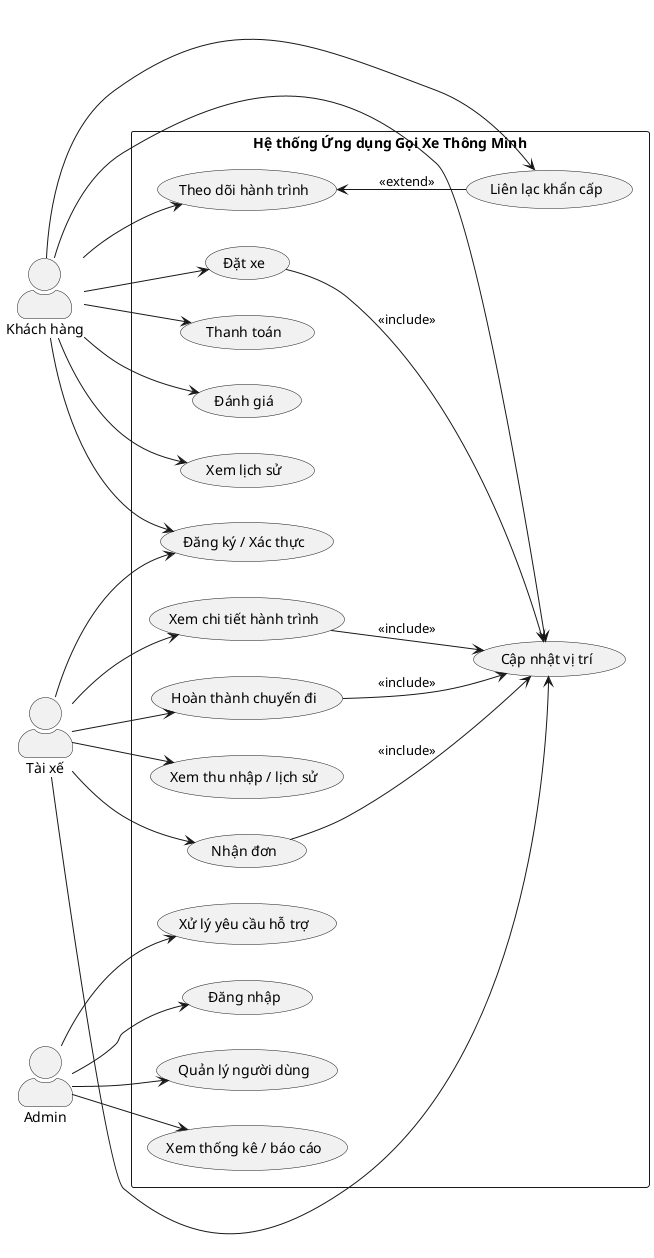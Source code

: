 @startuml usecase
left to right direction
skinparam packageStyle rectangle
skinparam actorStyle awesome

' Định nghĩa hệ thống
rectangle "Hệ thống Ứng dụng Gọi Xe Thông Minh" {

  ' Use Cases của Khách hàng
  usecase "Đăng ký / Xác thực" as UC_Auth
  usecase "Cập nhật vị trí" as UC_UpdateLocation
  usecase "Đặt xe" as UC_KH_BookRide
  usecase "Theo dõi hành trình" as UC_KH_TrackTrip
  usecase "Thanh toán" as UC_KH_Payment
  usecase "Đánh giá" as UC_KH_Rating
  usecase "Xem lịch sử" as UC_KH_History
  usecase "Liên lạc khẩn cấp" as UC_KH_Emergency


  ' Use Cases của Tài xế
  usecase "Đăng ký / Xác thực" as UC_Auth
  usecase "Nhận đơn" as UC_TX_AcceptRide
  usecase "Xem chi tiết hành trình" as UC_TX_TripDetails
  usecase "Hoàn thành chuyến đi" as UC_TX_CompleteRide
  usecase "Xem thu nhập / lịch sử" as UC_TX_Earnings

  ' Use Cases của Admin
  usecase "Đăng nhập" as UC_AD_Login
  usecase "Quản lý người dùng" as UC_AD_UserMgmt
  usecase "Xem thống kê / báo cáo" as UC_AD_Reports
  usecase "Xử lý yêu cầu hỗ trợ" as UC_AD_Support
}

' Actors
actor "Khách hàng" as Customer
actor "Tài xế" as Driver
actor "Admin" as Admin

' Liên kết Actors với Use Cases
Customer --> UC_Auth
Customer --> UC_UpdateLocation
Customer --> UC_KH_BookRide
Customer --> UC_KH_TrackTrip
Customer --> UC_KH_Payment
Customer --> UC_KH_Rating
Customer --> UC_KH_History
Customer --> UC_KH_Emergency

Driver --> UC_Auth
Driver --> UC_TX_AcceptRide
Driver --> UC_UpdateLocation
Driver --> UC_TX_TripDetails
Driver --> UC_TX_CompleteRide
Driver --> UC_TX_Earnings

Admin --> UC_AD_Login
Admin --> UC_AD_UserMgmt
Admin --> UC_AD_Reports
Admin --> UC_AD_Support

' Quan hệ include / extend
UC_KH_BookRide --> UC_UpdateLocation : <<include>>
UC_KH_TrackTrip <-- UC_KH_Emergency : <<extend>>
UC_TX_TripDetails --> UC_UpdateLocation : <<include>>
UC_TX_CompleteRide --> UC_UpdateLocation : <<include>>
UC_TX_AcceptRide --> UC_UpdateLocation : <<include>>

@enduml
